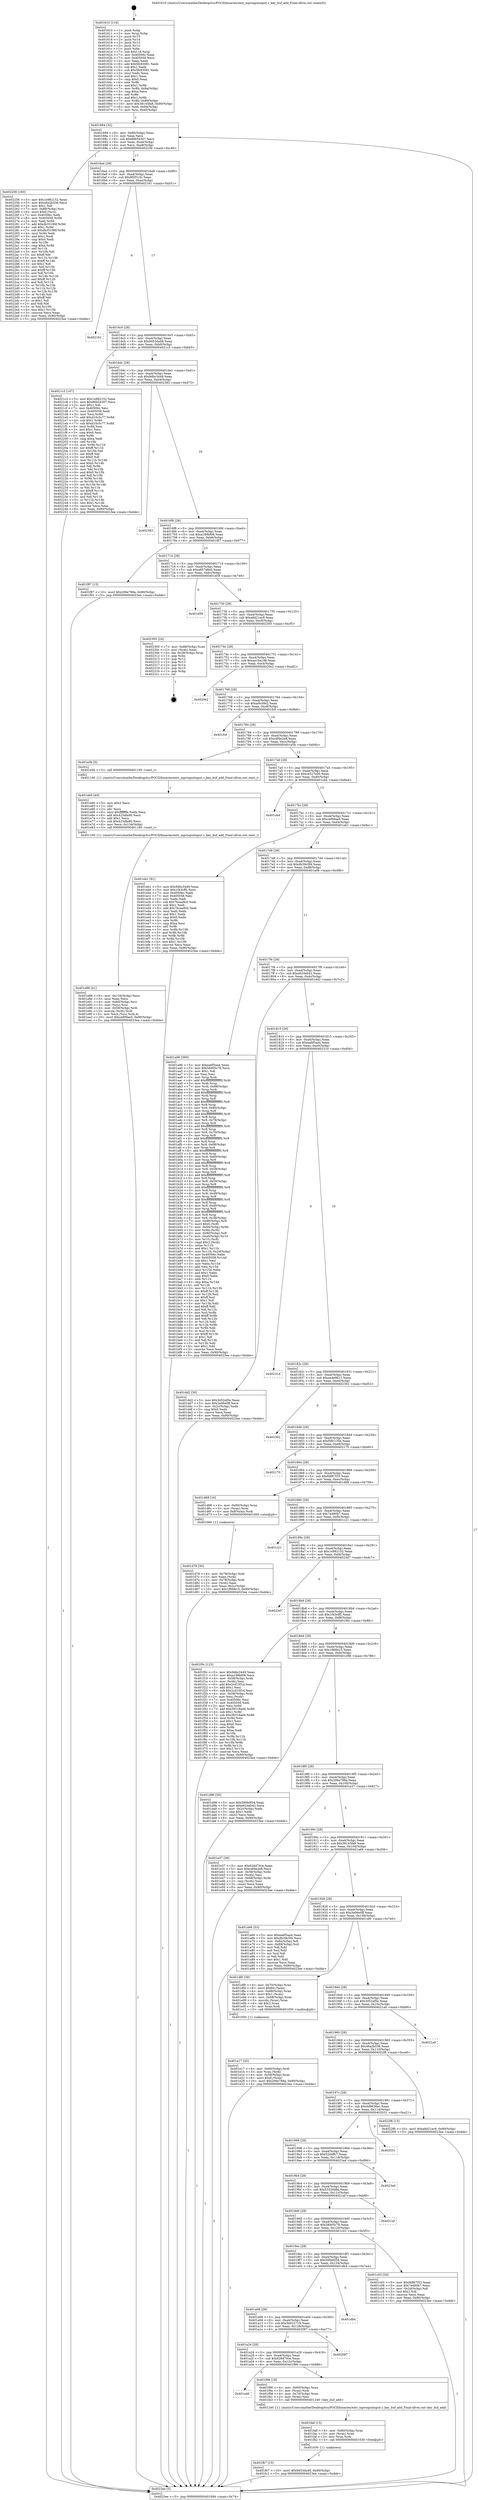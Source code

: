 digraph "0x401610" {
  label = "0x401610 (/mnt/c/Users/mathe/Desktop/tcc/POCII/binaries/extr_mpvinputinput.c_key_buf_add_Final-ollvm.out::main(0))"
  labelloc = "t"
  node[shape=record]

  Entry [label="",width=0.3,height=0.3,shape=circle,fillcolor=black,style=filled]
  "0x401684" [label="{
     0x401684 [32]\l
     | [instrs]\l
     &nbsp;&nbsp;0x401684 \<+6\>: mov -0x90(%rbp),%eax\l
     &nbsp;&nbsp;0x40168a \<+2\>: mov %eax,%ecx\l
     &nbsp;&nbsp;0x40168c \<+6\>: sub $0x86b54307,%ecx\l
     &nbsp;&nbsp;0x401692 \<+6\>: mov %eax,-0xa4(%rbp)\l
     &nbsp;&nbsp;0x401698 \<+6\>: mov %ecx,-0xa8(%rbp)\l
     &nbsp;&nbsp;0x40169e \<+6\>: je 0000000000402256 \<main+0xc46\>\l
  }"]
  "0x402256" [label="{
     0x402256 [160]\l
     | [instrs]\l
     &nbsp;&nbsp;0x402256 \<+5\>: mov $0x1e982152,%eax\l
     &nbsp;&nbsp;0x40225b \<+5\>: mov $0x46a2b536,%ecx\l
     &nbsp;&nbsp;0x402260 \<+2\>: mov $0x1,%dl\l
     &nbsp;&nbsp;0x402262 \<+7\>: mov -0x88(%rbp),%rsi\l
     &nbsp;&nbsp;0x402269 \<+6\>: movl $0x0,(%rsi)\l
     &nbsp;&nbsp;0x40226f \<+7\>: mov 0x40506c,%edi\l
     &nbsp;&nbsp;0x402276 \<+8\>: mov 0x405058,%r8d\l
     &nbsp;&nbsp;0x40227e \<+3\>: mov %edi,%r9d\l
     &nbsp;&nbsp;0x402281 \<+7\>: add $0xdb35186f,%r9d\l
     &nbsp;&nbsp;0x402288 \<+4\>: sub $0x1,%r9d\l
     &nbsp;&nbsp;0x40228c \<+7\>: sub $0xdb35186f,%r9d\l
     &nbsp;&nbsp;0x402293 \<+4\>: imul %r9d,%edi\l
     &nbsp;&nbsp;0x402297 \<+3\>: and $0x1,%edi\l
     &nbsp;&nbsp;0x40229a \<+3\>: cmp $0x0,%edi\l
     &nbsp;&nbsp;0x40229d \<+4\>: sete %r10b\l
     &nbsp;&nbsp;0x4022a1 \<+4\>: cmp $0xa,%r8d\l
     &nbsp;&nbsp;0x4022a5 \<+4\>: setl %r11b\l
     &nbsp;&nbsp;0x4022a9 \<+3\>: mov %r10b,%bl\l
     &nbsp;&nbsp;0x4022ac \<+3\>: xor $0xff,%bl\l
     &nbsp;&nbsp;0x4022af \<+3\>: mov %r11b,%r14b\l
     &nbsp;&nbsp;0x4022b2 \<+4\>: xor $0xff,%r14b\l
     &nbsp;&nbsp;0x4022b6 \<+3\>: xor $0x1,%dl\l
     &nbsp;&nbsp;0x4022b9 \<+3\>: mov %bl,%r15b\l
     &nbsp;&nbsp;0x4022bc \<+4\>: and $0xff,%r15b\l
     &nbsp;&nbsp;0x4022c0 \<+3\>: and %dl,%r10b\l
     &nbsp;&nbsp;0x4022c3 \<+3\>: mov %r14b,%r12b\l
     &nbsp;&nbsp;0x4022c6 \<+4\>: and $0xff,%r12b\l
     &nbsp;&nbsp;0x4022ca \<+3\>: and %dl,%r11b\l
     &nbsp;&nbsp;0x4022cd \<+3\>: or %r10b,%r15b\l
     &nbsp;&nbsp;0x4022d0 \<+3\>: or %r11b,%r12b\l
     &nbsp;&nbsp;0x4022d3 \<+3\>: xor %r12b,%r15b\l
     &nbsp;&nbsp;0x4022d6 \<+3\>: or %r14b,%bl\l
     &nbsp;&nbsp;0x4022d9 \<+3\>: xor $0xff,%bl\l
     &nbsp;&nbsp;0x4022dc \<+3\>: or $0x1,%dl\l
     &nbsp;&nbsp;0x4022df \<+2\>: and %dl,%bl\l
     &nbsp;&nbsp;0x4022e1 \<+3\>: or %bl,%r15b\l
     &nbsp;&nbsp;0x4022e4 \<+4\>: test $0x1,%r15b\l
     &nbsp;&nbsp;0x4022e8 \<+3\>: cmovne %ecx,%eax\l
     &nbsp;&nbsp;0x4022eb \<+6\>: mov %eax,-0x90(%rbp)\l
     &nbsp;&nbsp;0x4022f1 \<+5\>: jmp 00000000004023ee \<main+0xdde\>\l
  }"]
  "0x4016a4" [label="{
     0x4016a4 [28]\l
     | [instrs]\l
     &nbsp;&nbsp;0x4016a4 \<+5\>: jmp 00000000004016a9 \<main+0x99\>\l
     &nbsp;&nbsp;0x4016a9 \<+6\>: mov -0xa4(%rbp),%eax\l
     &nbsp;&nbsp;0x4016af \<+5\>: sub $0x8f2f7c3c,%eax\l
     &nbsp;&nbsp;0x4016b4 \<+6\>: mov %eax,-0xac(%rbp)\l
     &nbsp;&nbsp;0x4016ba \<+6\>: je 0000000000402161 \<main+0xb51\>\l
  }"]
  Exit [label="",width=0.3,height=0.3,shape=circle,fillcolor=black,style=filled,peripheries=2]
  "0x402161" [label="{
     0x402161\l
  }", style=dashed]
  "0x4016c0" [label="{
     0x4016c0 [28]\l
     | [instrs]\l
     &nbsp;&nbsp;0x4016c0 \<+5\>: jmp 00000000004016c5 \<main+0xb5\>\l
     &nbsp;&nbsp;0x4016c5 \<+6\>: mov -0xa4(%rbp),%eax\l
     &nbsp;&nbsp;0x4016cb \<+5\>: sub $0x9453da48,%eax\l
     &nbsp;&nbsp;0x4016d0 \<+6\>: mov %eax,-0xb0(%rbp)\l
     &nbsp;&nbsp;0x4016d6 \<+6\>: je 00000000004021c3 \<main+0xbb3\>\l
  }"]
  "0x401fb7" [label="{
     0x401fb7 [15]\l
     | [instrs]\l
     &nbsp;&nbsp;0x401fb7 \<+10\>: movl $0x9453da48,-0x90(%rbp)\l
     &nbsp;&nbsp;0x401fc1 \<+5\>: jmp 00000000004023ee \<main+0xdde\>\l
  }"]
  "0x4021c3" [label="{
     0x4021c3 [147]\l
     | [instrs]\l
     &nbsp;&nbsp;0x4021c3 \<+5\>: mov $0x1e982152,%eax\l
     &nbsp;&nbsp;0x4021c8 \<+5\>: mov $0x86b54307,%ecx\l
     &nbsp;&nbsp;0x4021cd \<+2\>: mov $0x1,%dl\l
     &nbsp;&nbsp;0x4021cf \<+7\>: mov 0x40506c,%esi\l
     &nbsp;&nbsp;0x4021d6 \<+7\>: mov 0x405058,%edi\l
     &nbsp;&nbsp;0x4021dd \<+3\>: mov %esi,%r8d\l
     &nbsp;&nbsp;0x4021e0 \<+7\>: add $0xd10c5c77,%r8d\l
     &nbsp;&nbsp;0x4021e7 \<+4\>: sub $0x1,%r8d\l
     &nbsp;&nbsp;0x4021eb \<+7\>: sub $0xd10c5c77,%r8d\l
     &nbsp;&nbsp;0x4021f2 \<+4\>: imul %r8d,%esi\l
     &nbsp;&nbsp;0x4021f6 \<+3\>: and $0x1,%esi\l
     &nbsp;&nbsp;0x4021f9 \<+3\>: cmp $0x0,%esi\l
     &nbsp;&nbsp;0x4021fc \<+4\>: sete %r9b\l
     &nbsp;&nbsp;0x402200 \<+3\>: cmp $0xa,%edi\l
     &nbsp;&nbsp;0x402203 \<+4\>: setl %r10b\l
     &nbsp;&nbsp;0x402207 \<+3\>: mov %r9b,%r11b\l
     &nbsp;&nbsp;0x40220a \<+4\>: xor $0xff,%r11b\l
     &nbsp;&nbsp;0x40220e \<+3\>: mov %r10b,%bl\l
     &nbsp;&nbsp;0x402211 \<+3\>: xor $0xff,%bl\l
     &nbsp;&nbsp;0x402214 \<+3\>: xor $0x0,%dl\l
     &nbsp;&nbsp;0x402217 \<+3\>: mov %r11b,%r14b\l
     &nbsp;&nbsp;0x40221a \<+4\>: and $0x0,%r14b\l
     &nbsp;&nbsp;0x40221e \<+3\>: and %dl,%r9b\l
     &nbsp;&nbsp;0x402221 \<+3\>: mov %bl,%r15b\l
     &nbsp;&nbsp;0x402224 \<+4\>: and $0x0,%r15b\l
     &nbsp;&nbsp;0x402228 \<+3\>: and %dl,%r10b\l
     &nbsp;&nbsp;0x40222b \<+3\>: or %r9b,%r14b\l
     &nbsp;&nbsp;0x40222e \<+3\>: or %r10b,%r15b\l
     &nbsp;&nbsp;0x402231 \<+3\>: xor %r15b,%r14b\l
     &nbsp;&nbsp;0x402234 \<+3\>: or %bl,%r11b\l
     &nbsp;&nbsp;0x402237 \<+4\>: xor $0xff,%r11b\l
     &nbsp;&nbsp;0x40223b \<+3\>: or $0x0,%dl\l
     &nbsp;&nbsp;0x40223e \<+3\>: and %dl,%r11b\l
     &nbsp;&nbsp;0x402241 \<+3\>: or %r11b,%r14b\l
     &nbsp;&nbsp;0x402244 \<+4\>: test $0x1,%r14b\l
     &nbsp;&nbsp;0x402248 \<+3\>: cmovne %ecx,%eax\l
     &nbsp;&nbsp;0x40224b \<+6\>: mov %eax,-0x90(%rbp)\l
     &nbsp;&nbsp;0x402251 \<+5\>: jmp 00000000004023ee \<main+0xdde\>\l
  }"]
  "0x4016dc" [label="{
     0x4016dc [28]\l
     | [instrs]\l
     &nbsp;&nbsp;0x4016dc \<+5\>: jmp 00000000004016e1 \<main+0xd1\>\l
     &nbsp;&nbsp;0x4016e1 \<+6\>: mov -0xa4(%rbp),%eax\l
     &nbsp;&nbsp;0x4016e7 \<+5\>: sub $0x9dbc3449,%eax\l
     &nbsp;&nbsp;0x4016ec \<+6\>: mov %eax,-0xb4(%rbp)\l
     &nbsp;&nbsp;0x4016f2 \<+6\>: je 0000000000402383 \<main+0xd73\>\l
  }"]
  "0x401fa8" [label="{
     0x401fa8 [15]\l
     | [instrs]\l
     &nbsp;&nbsp;0x401fa8 \<+4\>: mov -0x60(%rbp),%rax\l
     &nbsp;&nbsp;0x401fac \<+3\>: mov (%rax),%rax\l
     &nbsp;&nbsp;0x401faf \<+3\>: mov %rax,%rdi\l
     &nbsp;&nbsp;0x401fb2 \<+5\>: call 0000000000401030 \<free@plt\>\l
     | [calls]\l
     &nbsp;&nbsp;0x401030 \{1\} (unknown)\l
  }"]
  "0x402383" [label="{
     0x402383\l
  }", style=dashed]
  "0x4016f8" [label="{
     0x4016f8 [28]\l
     | [instrs]\l
     &nbsp;&nbsp;0x4016f8 \<+5\>: jmp 00000000004016fd \<main+0xed\>\l
     &nbsp;&nbsp;0x4016fd \<+6\>: mov -0xa4(%rbp),%eax\l
     &nbsp;&nbsp;0x401703 \<+5\>: sub $0xa189bf08,%eax\l
     &nbsp;&nbsp;0x401708 \<+6\>: mov %eax,-0xb8(%rbp)\l
     &nbsp;&nbsp;0x40170e \<+6\>: je 0000000000401f87 \<main+0x977\>\l
  }"]
  "0x401a40" [label="{
     0x401a40\l
  }", style=dashed]
  "0x401f87" [label="{
     0x401f87 [15]\l
     | [instrs]\l
     &nbsp;&nbsp;0x401f87 \<+10\>: movl $0x206e788a,-0x90(%rbp)\l
     &nbsp;&nbsp;0x401f91 \<+5\>: jmp 00000000004023ee \<main+0xdde\>\l
  }"]
  "0x401714" [label="{
     0x401714 [28]\l
     | [instrs]\l
     &nbsp;&nbsp;0x401714 \<+5\>: jmp 0000000000401719 \<main+0x109\>\l
     &nbsp;&nbsp;0x401719 \<+6\>: mov -0xa4(%rbp),%eax\l
     &nbsp;&nbsp;0x40171f \<+5\>: sub $0xa857e8e5,%eax\l
     &nbsp;&nbsp;0x401724 \<+6\>: mov %eax,-0xbc(%rbp)\l
     &nbsp;&nbsp;0x40172a \<+6\>: je 0000000000401d59 \<main+0x749\>\l
  }"]
  "0x401f96" [label="{
     0x401f96 [18]\l
     | [instrs]\l
     &nbsp;&nbsp;0x401f96 \<+4\>: mov -0x60(%rbp),%rax\l
     &nbsp;&nbsp;0x401f9a \<+3\>: mov (%rax),%rdi\l
     &nbsp;&nbsp;0x401f9d \<+4\>: mov -0x70(%rbp),%rax\l
     &nbsp;&nbsp;0x401fa1 \<+2\>: mov (%rax),%esi\l
     &nbsp;&nbsp;0x401fa3 \<+5\>: call 0000000000401240 \<key_buf_add\>\l
     | [calls]\l
     &nbsp;&nbsp;0x401240 \{1\} (/mnt/c/Users/mathe/Desktop/tcc/POCII/binaries/extr_mpvinputinput.c_key_buf_add_Final-ollvm.out::key_buf_add)\l
  }"]
  "0x401d59" [label="{
     0x401d59\l
  }", style=dashed]
  "0x401730" [label="{
     0x401730 [28]\l
     | [instrs]\l
     &nbsp;&nbsp;0x401730 \<+5\>: jmp 0000000000401735 \<main+0x125\>\l
     &nbsp;&nbsp;0x401735 \<+6\>: mov -0xa4(%rbp),%eax\l
     &nbsp;&nbsp;0x40173b \<+5\>: sub $0xa8d21ec9,%eax\l
     &nbsp;&nbsp;0x401740 \<+6\>: mov %eax,-0xc0(%rbp)\l
     &nbsp;&nbsp;0x401746 \<+6\>: je 0000000000402305 \<main+0xcf5\>\l
  }"]
  "0x401a24" [label="{
     0x401a24 [28]\l
     | [instrs]\l
     &nbsp;&nbsp;0x401a24 \<+5\>: jmp 0000000000401a29 \<main+0x419\>\l
     &nbsp;&nbsp;0x401a29 \<+6\>: mov -0xa4(%rbp),%eax\l
     &nbsp;&nbsp;0x401a2f \<+5\>: sub $0x626d70ce,%eax\l
     &nbsp;&nbsp;0x401a34 \<+6\>: mov %eax,-0x12c(%rbp)\l
     &nbsp;&nbsp;0x401a3a \<+6\>: je 0000000000401f96 \<main+0x986\>\l
  }"]
  "0x402305" [label="{
     0x402305 [24]\l
     | [instrs]\l
     &nbsp;&nbsp;0x402305 \<+7\>: mov -0x88(%rbp),%rax\l
     &nbsp;&nbsp;0x40230c \<+2\>: mov (%rax),%eax\l
     &nbsp;&nbsp;0x40230e \<+4\>: lea -0x28(%rbp),%rsp\l
     &nbsp;&nbsp;0x402312 \<+1\>: pop %rbx\l
     &nbsp;&nbsp;0x402313 \<+2\>: pop %r12\l
     &nbsp;&nbsp;0x402315 \<+2\>: pop %r13\l
     &nbsp;&nbsp;0x402317 \<+2\>: pop %r14\l
     &nbsp;&nbsp;0x402319 \<+2\>: pop %r15\l
     &nbsp;&nbsp;0x40231b \<+1\>: pop %rbp\l
     &nbsp;&nbsp;0x40231c \<+1\>: ret\l
  }"]
  "0x40174c" [label="{
     0x40174c [28]\l
     | [instrs]\l
     &nbsp;&nbsp;0x40174c \<+5\>: jmp 0000000000401751 \<main+0x141\>\l
     &nbsp;&nbsp;0x401751 \<+6\>: mov -0xa4(%rbp),%eax\l
     &nbsp;&nbsp;0x401757 \<+5\>: sub $0xae1ba1d8,%eax\l
     &nbsp;&nbsp;0x40175c \<+6\>: mov %eax,-0xc4(%rbp)\l
     &nbsp;&nbsp;0x401762 \<+6\>: je 00000000004020e2 \<main+0xad2\>\l
  }"]
  "0x402087" [label="{
     0x402087\l
  }", style=dashed]
  "0x4020e2" [label="{
     0x4020e2\l
  }", style=dashed]
  "0x401768" [label="{
     0x401768 [28]\l
     | [instrs]\l
     &nbsp;&nbsp;0x401768 \<+5\>: jmp 000000000040176d \<main+0x15d\>\l
     &nbsp;&nbsp;0x40176d \<+6\>: mov -0xa4(%rbp),%eax\l
     &nbsp;&nbsp;0x401773 \<+5\>: sub $0xaf4c0fe2,%eax\l
     &nbsp;&nbsp;0x401778 \<+6\>: mov %eax,-0xc8(%rbp)\l
     &nbsp;&nbsp;0x40177e \<+6\>: je 0000000000401fc6 \<main+0x9b6\>\l
  }"]
  "0x401a08" [label="{
     0x401a08 [28]\l
     | [instrs]\l
     &nbsp;&nbsp;0x401a08 \<+5\>: jmp 0000000000401a0d \<main+0x3fd\>\l
     &nbsp;&nbsp;0x401a0d \<+6\>: mov -0xa4(%rbp),%eax\l
     &nbsp;&nbsp;0x401a13 \<+5\>: sub $0x5b022718,%eax\l
     &nbsp;&nbsp;0x401a18 \<+6\>: mov %eax,-0x128(%rbp)\l
     &nbsp;&nbsp;0x401a1e \<+6\>: je 0000000000402087 \<main+0xa77\>\l
  }"]
  "0x401fc6" [label="{
     0x401fc6\l
  }", style=dashed]
  "0x401784" [label="{
     0x401784 [28]\l
     | [instrs]\l
     &nbsp;&nbsp;0x401784 \<+5\>: jmp 0000000000401789 \<main+0x179\>\l
     &nbsp;&nbsp;0x401789 \<+6\>: mov -0xa4(%rbp),%eax\l
     &nbsp;&nbsp;0x40178f \<+5\>: sub $0xcdf4e2e8,%eax\l
     &nbsp;&nbsp;0x401794 \<+6\>: mov %eax,-0xcc(%rbp)\l
     &nbsp;&nbsp;0x40179a \<+6\>: je 0000000000401e5b \<main+0x84b\>\l
  }"]
  "0x401db4" [label="{
     0x401db4\l
  }", style=dashed]
  "0x401e5b" [label="{
     0x401e5b [5]\l
     | [instrs]\l
     &nbsp;&nbsp;0x401e5b \<+5\>: call 0000000000401160 \<next_i\>\l
     | [calls]\l
     &nbsp;&nbsp;0x401160 \{1\} (/mnt/c/Users/mathe/Desktop/tcc/POCII/binaries/extr_mpvinputinput.c_key_buf_add_Final-ollvm.out::next_i)\l
  }"]
  "0x4017a0" [label="{
     0x4017a0 [28]\l
     | [instrs]\l
     &nbsp;&nbsp;0x4017a0 \<+5\>: jmp 00000000004017a5 \<main+0x195\>\l
     &nbsp;&nbsp;0x4017a5 \<+6\>: mov -0xa4(%rbp),%eax\l
     &nbsp;&nbsp;0x4017ab \<+5\>: sub $0xce527e00,%eax\l
     &nbsp;&nbsp;0x4017b0 \<+6\>: mov %eax,-0xd0(%rbp)\l
     &nbsp;&nbsp;0x4017b6 \<+6\>: je 0000000000401cb4 \<main+0x6a4\>\l
  }"]
  "0x401e88" [label="{
     0x401e88 [41]\l
     | [instrs]\l
     &nbsp;&nbsp;0x401e88 \<+6\>: mov -0x134(%rbp),%ecx\l
     &nbsp;&nbsp;0x401e8e \<+3\>: imul %eax,%ecx\l
     &nbsp;&nbsp;0x401e91 \<+4\>: mov -0x60(%rbp),%rsi\l
     &nbsp;&nbsp;0x401e95 \<+3\>: mov (%rsi),%rsi\l
     &nbsp;&nbsp;0x401e98 \<+4\>: mov -0x58(%rbp),%rdi\l
     &nbsp;&nbsp;0x401e9c \<+3\>: movslq (%rdi),%rdi\l
     &nbsp;&nbsp;0x401e9f \<+3\>: mov %ecx,(%rsi,%rdi,4)\l
     &nbsp;&nbsp;0x401ea2 \<+10\>: movl $0xcef09ae5,-0x90(%rbp)\l
     &nbsp;&nbsp;0x401eac \<+5\>: jmp 00000000004023ee \<main+0xdde\>\l
  }"]
  "0x401cb4" [label="{
     0x401cb4\l
  }", style=dashed]
  "0x4017bc" [label="{
     0x4017bc [28]\l
     | [instrs]\l
     &nbsp;&nbsp;0x4017bc \<+5\>: jmp 00000000004017c1 \<main+0x1b1\>\l
     &nbsp;&nbsp;0x4017c1 \<+6\>: mov -0xa4(%rbp),%eax\l
     &nbsp;&nbsp;0x4017c7 \<+5\>: sub $0xcef09ae5,%eax\l
     &nbsp;&nbsp;0x4017cc \<+6\>: mov %eax,-0xd4(%rbp)\l
     &nbsp;&nbsp;0x4017d2 \<+6\>: je 0000000000401eb1 \<main+0x8a1\>\l
  }"]
  "0x401e60" [label="{
     0x401e60 [40]\l
     | [instrs]\l
     &nbsp;&nbsp;0x401e60 \<+5\>: mov $0x2,%ecx\l
     &nbsp;&nbsp;0x401e65 \<+1\>: cltd\l
     &nbsp;&nbsp;0x401e66 \<+2\>: idiv %ecx\l
     &nbsp;&nbsp;0x401e68 \<+6\>: imul $0xfffffffe,%edx,%ecx\l
     &nbsp;&nbsp;0x401e6e \<+6\>: add $0x423dfa90,%ecx\l
     &nbsp;&nbsp;0x401e74 \<+3\>: add $0x1,%ecx\l
     &nbsp;&nbsp;0x401e77 \<+6\>: sub $0x423dfa90,%ecx\l
     &nbsp;&nbsp;0x401e7d \<+6\>: mov %ecx,-0x134(%rbp)\l
     &nbsp;&nbsp;0x401e83 \<+5\>: call 0000000000401160 \<next_i\>\l
     | [calls]\l
     &nbsp;&nbsp;0x401160 \{1\} (/mnt/c/Users/mathe/Desktop/tcc/POCII/binaries/extr_mpvinputinput.c_key_buf_add_Final-ollvm.out::next_i)\l
  }"]
  "0x401eb1" [label="{
     0x401eb1 [91]\l
     | [instrs]\l
     &nbsp;&nbsp;0x401eb1 \<+5\>: mov $0x9dbc3449,%eax\l
     &nbsp;&nbsp;0x401eb6 \<+5\>: mov $0x1f43cff2,%ecx\l
     &nbsp;&nbsp;0x401ebb \<+7\>: mov 0x40506c,%edx\l
     &nbsp;&nbsp;0x401ec2 \<+7\>: mov 0x405058,%esi\l
     &nbsp;&nbsp;0x401ec9 \<+2\>: mov %edx,%edi\l
     &nbsp;&nbsp;0x401ecb \<+6\>: sub $0x7bcea9c0,%edi\l
     &nbsp;&nbsp;0x401ed1 \<+3\>: sub $0x1,%edi\l
     &nbsp;&nbsp;0x401ed4 \<+6\>: add $0x7bcea9c0,%edi\l
     &nbsp;&nbsp;0x401eda \<+3\>: imul %edi,%edx\l
     &nbsp;&nbsp;0x401edd \<+3\>: and $0x1,%edx\l
     &nbsp;&nbsp;0x401ee0 \<+3\>: cmp $0x0,%edx\l
     &nbsp;&nbsp;0x401ee3 \<+4\>: sete %r8b\l
     &nbsp;&nbsp;0x401ee7 \<+3\>: cmp $0xa,%esi\l
     &nbsp;&nbsp;0x401eea \<+4\>: setl %r9b\l
     &nbsp;&nbsp;0x401eee \<+3\>: mov %r8b,%r10b\l
     &nbsp;&nbsp;0x401ef1 \<+3\>: and %r9b,%r10b\l
     &nbsp;&nbsp;0x401ef4 \<+3\>: xor %r9b,%r8b\l
     &nbsp;&nbsp;0x401ef7 \<+3\>: or %r8b,%r10b\l
     &nbsp;&nbsp;0x401efa \<+4\>: test $0x1,%r10b\l
     &nbsp;&nbsp;0x401efe \<+3\>: cmovne %ecx,%eax\l
     &nbsp;&nbsp;0x401f01 \<+6\>: mov %eax,-0x90(%rbp)\l
     &nbsp;&nbsp;0x401f07 \<+5\>: jmp 00000000004023ee \<main+0xdde\>\l
  }"]
  "0x4017d8" [label="{
     0x4017d8 [28]\l
     | [instrs]\l
     &nbsp;&nbsp;0x4017d8 \<+5\>: jmp 00000000004017dd \<main+0x1cd\>\l
     &nbsp;&nbsp;0x4017dd \<+6\>: mov -0xa4(%rbp),%eax\l
     &nbsp;&nbsp;0x4017e3 \<+5\>: sub $0xdb39c5f4,%eax\l
     &nbsp;&nbsp;0x4017e8 \<+6\>: mov %eax,-0xd8(%rbp)\l
     &nbsp;&nbsp;0x4017ee \<+6\>: je 0000000000401a9b \<main+0x48b\>\l
  }"]
  "0x401e17" [label="{
     0x401e17 [32]\l
     | [instrs]\l
     &nbsp;&nbsp;0x401e17 \<+4\>: mov -0x60(%rbp),%rdi\l
     &nbsp;&nbsp;0x401e1b \<+3\>: mov %rax,(%rdi)\l
     &nbsp;&nbsp;0x401e1e \<+4\>: mov -0x58(%rbp),%rax\l
     &nbsp;&nbsp;0x401e22 \<+6\>: movl $0x0,(%rax)\l
     &nbsp;&nbsp;0x401e28 \<+10\>: movl $0x206e788a,-0x90(%rbp)\l
     &nbsp;&nbsp;0x401e32 \<+5\>: jmp 00000000004023ee \<main+0xdde\>\l
  }"]
  "0x401a9b" [label="{
     0x401a9b [360]\l
     | [instrs]\l
     &nbsp;&nbsp;0x401a9b \<+5\>: mov $0xea6f5aa4,%eax\l
     &nbsp;&nbsp;0x401aa0 \<+5\>: mov $0x58d05c78,%ecx\l
     &nbsp;&nbsp;0x401aa5 \<+2\>: mov $0x1,%dl\l
     &nbsp;&nbsp;0x401aa7 \<+2\>: xor %esi,%esi\l
     &nbsp;&nbsp;0x401aa9 \<+3\>: mov %rsp,%rdi\l
     &nbsp;&nbsp;0x401aac \<+4\>: add $0xfffffffffffffff0,%rdi\l
     &nbsp;&nbsp;0x401ab0 \<+3\>: mov %rdi,%rsp\l
     &nbsp;&nbsp;0x401ab3 \<+7\>: mov %rdi,-0x88(%rbp)\l
     &nbsp;&nbsp;0x401aba \<+3\>: mov %rsp,%rdi\l
     &nbsp;&nbsp;0x401abd \<+4\>: add $0xfffffffffffffff0,%rdi\l
     &nbsp;&nbsp;0x401ac1 \<+3\>: mov %rdi,%rsp\l
     &nbsp;&nbsp;0x401ac4 \<+3\>: mov %rsp,%r8\l
     &nbsp;&nbsp;0x401ac7 \<+4\>: add $0xfffffffffffffff0,%r8\l
     &nbsp;&nbsp;0x401acb \<+3\>: mov %r8,%rsp\l
     &nbsp;&nbsp;0x401ace \<+4\>: mov %r8,-0x80(%rbp)\l
     &nbsp;&nbsp;0x401ad2 \<+3\>: mov %rsp,%r8\l
     &nbsp;&nbsp;0x401ad5 \<+4\>: add $0xfffffffffffffff0,%r8\l
     &nbsp;&nbsp;0x401ad9 \<+3\>: mov %r8,%rsp\l
     &nbsp;&nbsp;0x401adc \<+4\>: mov %r8,-0x78(%rbp)\l
     &nbsp;&nbsp;0x401ae0 \<+3\>: mov %rsp,%r8\l
     &nbsp;&nbsp;0x401ae3 \<+4\>: add $0xfffffffffffffff0,%r8\l
     &nbsp;&nbsp;0x401ae7 \<+3\>: mov %r8,%rsp\l
     &nbsp;&nbsp;0x401aea \<+4\>: mov %r8,-0x70(%rbp)\l
     &nbsp;&nbsp;0x401aee \<+3\>: mov %rsp,%r8\l
     &nbsp;&nbsp;0x401af1 \<+4\>: add $0xfffffffffffffff0,%r8\l
     &nbsp;&nbsp;0x401af5 \<+3\>: mov %r8,%rsp\l
     &nbsp;&nbsp;0x401af8 \<+4\>: mov %r8,-0x68(%rbp)\l
     &nbsp;&nbsp;0x401afc \<+3\>: mov %rsp,%r8\l
     &nbsp;&nbsp;0x401aff \<+4\>: add $0xfffffffffffffff0,%r8\l
     &nbsp;&nbsp;0x401b03 \<+3\>: mov %r8,%rsp\l
     &nbsp;&nbsp;0x401b06 \<+4\>: mov %r8,-0x60(%rbp)\l
     &nbsp;&nbsp;0x401b0a \<+3\>: mov %rsp,%r8\l
     &nbsp;&nbsp;0x401b0d \<+4\>: add $0xfffffffffffffff0,%r8\l
     &nbsp;&nbsp;0x401b11 \<+3\>: mov %r8,%rsp\l
     &nbsp;&nbsp;0x401b14 \<+4\>: mov %r8,-0x58(%rbp)\l
     &nbsp;&nbsp;0x401b18 \<+3\>: mov %rsp,%r8\l
     &nbsp;&nbsp;0x401b1b \<+4\>: add $0xfffffffffffffff0,%r8\l
     &nbsp;&nbsp;0x401b1f \<+3\>: mov %r8,%rsp\l
     &nbsp;&nbsp;0x401b22 \<+4\>: mov %r8,-0x50(%rbp)\l
     &nbsp;&nbsp;0x401b26 \<+3\>: mov %rsp,%r8\l
     &nbsp;&nbsp;0x401b29 \<+4\>: add $0xfffffffffffffff0,%r8\l
     &nbsp;&nbsp;0x401b2d \<+3\>: mov %r8,%rsp\l
     &nbsp;&nbsp;0x401b30 \<+4\>: mov %r8,-0x48(%rbp)\l
     &nbsp;&nbsp;0x401b34 \<+3\>: mov %rsp,%r8\l
     &nbsp;&nbsp;0x401b37 \<+4\>: add $0xfffffffffffffff0,%r8\l
     &nbsp;&nbsp;0x401b3b \<+3\>: mov %r8,%rsp\l
     &nbsp;&nbsp;0x401b3e \<+4\>: mov %r8,-0x40(%rbp)\l
     &nbsp;&nbsp;0x401b42 \<+3\>: mov %rsp,%r8\l
     &nbsp;&nbsp;0x401b45 \<+4\>: add $0xfffffffffffffff0,%r8\l
     &nbsp;&nbsp;0x401b49 \<+3\>: mov %r8,%rsp\l
     &nbsp;&nbsp;0x401b4c \<+4\>: mov %r8,-0x38(%rbp)\l
     &nbsp;&nbsp;0x401b50 \<+7\>: mov -0x88(%rbp),%r8\l
     &nbsp;&nbsp;0x401b57 \<+7\>: movl $0x0,(%r8)\l
     &nbsp;&nbsp;0x401b5e \<+7\>: mov -0x94(%rbp),%r9d\l
     &nbsp;&nbsp;0x401b65 \<+3\>: mov %r9d,(%rdi)\l
     &nbsp;&nbsp;0x401b68 \<+4\>: mov -0x80(%rbp),%r8\l
     &nbsp;&nbsp;0x401b6c \<+7\>: mov -0xa0(%rbp),%r10\l
     &nbsp;&nbsp;0x401b73 \<+3\>: mov %r10,(%r8)\l
     &nbsp;&nbsp;0x401b76 \<+3\>: cmpl $0x2,(%rdi)\l
     &nbsp;&nbsp;0x401b79 \<+4\>: setne %r11b\l
     &nbsp;&nbsp;0x401b7d \<+4\>: and $0x1,%r11b\l
     &nbsp;&nbsp;0x401b81 \<+4\>: mov %r11b,-0x2d(%rbp)\l
     &nbsp;&nbsp;0x401b85 \<+7\>: mov 0x40506c,%ebx\l
     &nbsp;&nbsp;0x401b8c \<+8\>: mov 0x405058,%r14d\l
     &nbsp;&nbsp;0x401b94 \<+3\>: sub $0x1,%esi\l
     &nbsp;&nbsp;0x401b97 \<+3\>: mov %ebx,%r15d\l
     &nbsp;&nbsp;0x401b9a \<+3\>: add %esi,%r15d\l
     &nbsp;&nbsp;0x401b9d \<+4\>: imul %r15d,%ebx\l
     &nbsp;&nbsp;0x401ba1 \<+3\>: and $0x1,%ebx\l
     &nbsp;&nbsp;0x401ba4 \<+3\>: cmp $0x0,%ebx\l
     &nbsp;&nbsp;0x401ba7 \<+4\>: sete %r11b\l
     &nbsp;&nbsp;0x401bab \<+4\>: cmp $0xa,%r14d\l
     &nbsp;&nbsp;0x401baf \<+4\>: setl %r12b\l
     &nbsp;&nbsp;0x401bb3 \<+3\>: mov %r11b,%r13b\l
     &nbsp;&nbsp;0x401bb6 \<+4\>: xor $0xff,%r13b\l
     &nbsp;&nbsp;0x401bba \<+3\>: mov %r12b,%sil\l
     &nbsp;&nbsp;0x401bbd \<+4\>: xor $0xff,%sil\l
     &nbsp;&nbsp;0x401bc1 \<+3\>: xor $0x1,%dl\l
     &nbsp;&nbsp;0x401bc4 \<+3\>: mov %r13b,%dil\l
     &nbsp;&nbsp;0x401bc7 \<+4\>: and $0xff,%dil\l
     &nbsp;&nbsp;0x401bcb \<+3\>: and %dl,%r11b\l
     &nbsp;&nbsp;0x401bce \<+3\>: mov %sil,%r8b\l
     &nbsp;&nbsp;0x401bd1 \<+4\>: and $0xff,%r8b\l
     &nbsp;&nbsp;0x401bd5 \<+3\>: and %dl,%r12b\l
     &nbsp;&nbsp;0x401bd8 \<+3\>: or %r11b,%dil\l
     &nbsp;&nbsp;0x401bdb \<+3\>: or %r12b,%r8b\l
     &nbsp;&nbsp;0x401bde \<+3\>: xor %r8b,%dil\l
     &nbsp;&nbsp;0x401be1 \<+3\>: or %sil,%r13b\l
     &nbsp;&nbsp;0x401be4 \<+4\>: xor $0xff,%r13b\l
     &nbsp;&nbsp;0x401be8 \<+3\>: or $0x1,%dl\l
     &nbsp;&nbsp;0x401beb \<+3\>: and %dl,%r13b\l
     &nbsp;&nbsp;0x401bee \<+3\>: or %r13b,%dil\l
     &nbsp;&nbsp;0x401bf1 \<+4\>: test $0x1,%dil\l
     &nbsp;&nbsp;0x401bf5 \<+3\>: cmovne %ecx,%eax\l
     &nbsp;&nbsp;0x401bf8 \<+6\>: mov %eax,-0x90(%rbp)\l
     &nbsp;&nbsp;0x401bfe \<+5\>: jmp 00000000004023ee \<main+0xdde\>\l
  }"]
  "0x4017f4" [label="{
     0x4017f4 [28]\l
     | [instrs]\l
     &nbsp;&nbsp;0x4017f4 \<+5\>: jmp 00000000004017f9 \<main+0x1e9\>\l
     &nbsp;&nbsp;0x4017f9 \<+6\>: mov -0xa4(%rbp),%eax\l
     &nbsp;&nbsp;0x4017ff \<+5\>: sub $0xe624eb42,%eax\l
     &nbsp;&nbsp;0x401804 \<+6\>: mov %eax,-0xdc(%rbp)\l
     &nbsp;&nbsp;0x40180a \<+6\>: je 0000000000401dd2 \<main+0x7c2\>\l
  }"]
  "0x401d78" [label="{
     0x401d78 [30]\l
     | [instrs]\l
     &nbsp;&nbsp;0x401d78 \<+4\>: mov -0x78(%rbp),%rdi\l
     &nbsp;&nbsp;0x401d7c \<+2\>: mov %eax,(%rdi)\l
     &nbsp;&nbsp;0x401d7e \<+4\>: mov -0x78(%rbp),%rdi\l
     &nbsp;&nbsp;0x401d82 \<+2\>: mov (%rdi),%eax\l
     &nbsp;&nbsp;0x401d84 \<+3\>: mov %eax,-0x2c(%rbp)\l
     &nbsp;&nbsp;0x401d87 \<+10\>: movl $0x1f66fe15,-0x90(%rbp)\l
     &nbsp;&nbsp;0x401d91 \<+5\>: jmp 00000000004023ee \<main+0xdde\>\l
  }"]
  "0x401dd2" [label="{
     0x401dd2 [30]\l
     | [instrs]\l
     &nbsp;&nbsp;0x401dd2 \<+5\>: mov $0x3d52af5e,%eax\l
     &nbsp;&nbsp;0x401dd7 \<+5\>: mov $0x3a06e0ff,%ecx\l
     &nbsp;&nbsp;0x401ddc \<+3\>: mov -0x2c(%rbp),%edx\l
     &nbsp;&nbsp;0x401ddf \<+3\>: cmp $0x0,%edx\l
     &nbsp;&nbsp;0x401de2 \<+3\>: cmove %ecx,%eax\l
     &nbsp;&nbsp;0x401de5 \<+6\>: mov %eax,-0x90(%rbp)\l
     &nbsp;&nbsp;0x401deb \<+5\>: jmp 00000000004023ee \<main+0xdde\>\l
  }"]
  "0x401810" [label="{
     0x401810 [28]\l
     | [instrs]\l
     &nbsp;&nbsp;0x401810 \<+5\>: jmp 0000000000401815 \<main+0x205\>\l
     &nbsp;&nbsp;0x401815 \<+6\>: mov -0xa4(%rbp),%eax\l
     &nbsp;&nbsp;0x40181b \<+5\>: sub $0xea6f5aa4,%eax\l
     &nbsp;&nbsp;0x401820 \<+6\>: mov %eax,-0xe0(%rbp)\l
     &nbsp;&nbsp;0x401826 \<+6\>: je 000000000040231d \<main+0xd0d\>\l
  }"]
  "0x4019ec" [label="{
     0x4019ec [28]\l
     | [instrs]\l
     &nbsp;&nbsp;0x4019ec \<+5\>: jmp 00000000004019f1 \<main+0x3e1\>\l
     &nbsp;&nbsp;0x4019f1 \<+6\>: mov -0xa4(%rbp),%eax\l
     &nbsp;&nbsp;0x4019f7 \<+5\>: sub $0x590b0f34,%eax\l
     &nbsp;&nbsp;0x4019fc \<+6\>: mov %eax,-0x124(%rbp)\l
     &nbsp;&nbsp;0x401a02 \<+6\>: je 0000000000401db4 \<main+0x7a4\>\l
  }"]
  "0x40231d" [label="{
     0x40231d\l
  }", style=dashed]
  "0x40182c" [label="{
     0x40182c [28]\l
     | [instrs]\l
     &nbsp;&nbsp;0x40182c \<+5\>: jmp 0000000000401831 \<main+0x221\>\l
     &nbsp;&nbsp;0x401831 \<+6\>: mov -0xa4(%rbp),%eax\l
     &nbsp;&nbsp;0x401837 \<+5\>: sub $0xee4e9611,%eax\l
     &nbsp;&nbsp;0x40183c \<+6\>: mov %eax,-0xe4(%rbp)\l
     &nbsp;&nbsp;0x401842 \<+6\>: je 0000000000402362 \<main+0xd52\>\l
  }"]
  "0x401c03" [label="{
     0x401c03 [30]\l
     | [instrs]\l
     &nbsp;&nbsp;0x401c03 \<+5\>: mov $0xfd867f33,%eax\l
     &nbsp;&nbsp;0x401c08 \<+5\>: mov $0x7e480b7,%ecx\l
     &nbsp;&nbsp;0x401c0d \<+3\>: mov -0x2d(%rbp),%dl\l
     &nbsp;&nbsp;0x401c10 \<+3\>: test $0x1,%dl\l
     &nbsp;&nbsp;0x401c13 \<+3\>: cmovne %ecx,%eax\l
     &nbsp;&nbsp;0x401c16 \<+6\>: mov %eax,-0x90(%rbp)\l
     &nbsp;&nbsp;0x401c1c \<+5\>: jmp 00000000004023ee \<main+0xdde\>\l
  }"]
  "0x402362" [label="{
     0x402362\l
  }", style=dashed]
  "0x401848" [label="{
     0x401848 [28]\l
     | [instrs]\l
     &nbsp;&nbsp;0x401848 \<+5\>: jmp 000000000040184d \<main+0x23d\>\l
     &nbsp;&nbsp;0x40184d \<+6\>: mov -0xa4(%rbp),%eax\l
     &nbsp;&nbsp;0x401853 \<+5\>: sub $0xf58c135b,%eax\l
     &nbsp;&nbsp;0x401858 \<+6\>: mov %eax,-0xe8(%rbp)\l
     &nbsp;&nbsp;0x40185e \<+6\>: je 0000000000402170 \<main+0xb60\>\l
  }"]
  "0x4019d0" [label="{
     0x4019d0 [28]\l
     | [instrs]\l
     &nbsp;&nbsp;0x4019d0 \<+5\>: jmp 00000000004019d5 \<main+0x3c5\>\l
     &nbsp;&nbsp;0x4019d5 \<+6\>: mov -0xa4(%rbp),%eax\l
     &nbsp;&nbsp;0x4019db \<+5\>: sub $0x58d05c78,%eax\l
     &nbsp;&nbsp;0x4019e0 \<+6\>: mov %eax,-0x120(%rbp)\l
     &nbsp;&nbsp;0x4019e6 \<+6\>: je 0000000000401c03 \<main+0x5f3\>\l
  }"]
  "0x402170" [label="{
     0x402170\l
  }", style=dashed]
  "0x401864" [label="{
     0x401864 [28]\l
     | [instrs]\l
     &nbsp;&nbsp;0x401864 \<+5\>: jmp 0000000000401869 \<main+0x259\>\l
     &nbsp;&nbsp;0x401869 \<+6\>: mov -0xa4(%rbp),%eax\l
     &nbsp;&nbsp;0x40186f \<+5\>: sub $0xfd867f33,%eax\l
     &nbsp;&nbsp;0x401874 \<+6\>: mov %eax,-0xec(%rbp)\l
     &nbsp;&nbsp;0x40187a \<+6\>: je 0000000000401d68 \<main+0x758\>\l
  }"]
  "0x4021af" [label="{
     0x4021af\l
  }", style=dashed]
  "0x401d68" [label="{
     0x401d68 [16]\l
     | [instrs]\l
     &nbsp;&nbsp;0x401d68 \<+4\>: mov -0x80(%rbp),%rax\l
     &nbsp;&nbsp;0x401d6c \<+3\>: mov (%rax),%rax\l
     &nbsp;&nbsp;0x401d6f \<+4\>: mov 0x8(%rax),%rdi\l
     &nbsp;&nbsp;0x401d73 \<+5\>: call 0000000000401060 \<atoi@plt\>\l
     | [calls]\l
     &nbsp;&nbsp;0x401060 \{1\} (unknown)\l
  }"]
  "0x401880" [label="{
     0x401880 [28]\l
     | [instrs]\l
     &nbsp;&nbsp;0x401880 \<+5\>: jmp 0000000000401885 \<main+0x275\>\l
     &nbsp;&nbsp;0x401885 \<+6\>: mov -0xa4(%rbp),%eax\l
     &nbsp;&nbsp;0x40188b \<+5\>: sub $0x7e480b7,%eax\l
     &nbsp;&nbsp;0x401890 \<+6\>: mov %eax,-0xf0(%rbp)\l
     &nbsp;&nbsp;0x401896 \<+6\>: je 0000000000401c21 \<main+0x611\>\l
  }"]
  "0x4019b4" [label="{
     0x4019b4 [28]\l
     | [instrs]\l
     &nbsp;&nbsp;0x4019b4 \<+5\>: jmp 00000000004019b9 \<main+0x3a9\>\l
     &nbsp;&nbsp;0x4019b9 \<+6\>: mov -0xa4(%rbp),%eax\l
     &nbsp;&nbsp;0x4019bf \<+5\>: sub $0x53320d8a,%eax\l
     &nbsp;&nbsp;0x4019c4 \<+6\>: mov %eax,-0x11c(%rbp)\l
     &nbsp;&nbsp;0x4019ca \<+6\>: je 00000000004021af \<main+0xb9f\>\l
  }"]
  "0x401c21" [label="{
     0x401c21\l
  }", style=dashed]
  "0x40189c" [label="{
     0x40189c [28]\l
     | [instrs]\l
     &nbsp;&nbsp;0x40189c \<+5\>: jmp 00000000004018a1 \<main+0x291\>\l
     &nbsp;&nbsp;0x4018a1 \<+6\>: mov -0xa4(%rbp),%eax\l
     &nbsp;&nbsp;0x4018a7 \<+5\>: sub $0x1e982152,%eax\l
     &nbsp;&nbsp;0x4018ac \<+6\>: mov %eax,-0xf4(%rbp)\l
     &nbsp;&nbsp;0x4018b2 \<+6\>: je 00000000004023d7 \<main+0xdc7\>\l
  }"]
  "0x4023ad" [label="{
     0x4023ad\l
  }", style=dashed]
  "0x4023d7" [label="{
     0x4023d7\l
  }", style=dashed]
  "0x4018b8" [label="{
     0x4018b8 [28]\l
     | [instrs]\l
     &nbsp;&nbsp;0x4018b8 \<+5\>: jmp 00000000004018bd \<main+0x2ad\>\l
     &nbsp;&nbsp;0x4018bd \<+6\>: mov -0xa4(%rbp),%eax\l
     &nbsp;&nbsp;0x4018c3 \<+5\>: sub $0x1f43cff2,%eax\l
     &nbsp;&nbsp;0x4018c8 \<+6\>: mov %eax,-0xf8(%rbp)\l
     &nbsp;&nbsp;0x4018ce \<+6\>: je 0000000000401f0c \<main+0x8fc\>\l
  }"]
  "0x401998" [label="{
     0x401998 [28]\l
     | [instrs]\l
     &nbsp;&nbsp;0x401998 \<+5\>: jmp 000000000040199d \<main+0x38d\>\l
     &nbsp;&nbsp;0x40199d \<+6\>: mov -0xa4(%rbp),%eax\l
     &nbsp;&nbsp;0x4019a3 \<+5\>: sub $0x52d4ffc7,%eax\l
     &nbsp;&nbsp;0x4019a8 \<+6\>: mov %eax,-0x118(%rbp)\l
     &nbsp;&nbsp;0x4019ae \<+6\>: je 00000000004023ad \<main+0xd9d\>\l
  }"]
  "0x401f0c" [label="{
     0x401f0c [123]\l
     | [instrs]\l
     &nbsp;&nbsp;0x401f0c \<+5\>: mov $0x9dbc3449,%eax\l
     &nbsp;&nbsp;0x401f11 \<+5\>: mov $0xa189bf08,%ecx\l
     &nbsp;&nbsp;0x401f16 \<+4\>: mov -0x58(%rbp),%rdx\l
     &nbsp;&nbsp;0x401f1a \<+2\>: mov (%rdx),%esi\l
     &nbsp;&nbsp;0x401f1c \<+6\>: add $0x2cd15f1d,%esi\l
     &nbsp;&nbsp;0x401f22 \<+3\>: add $0x1,%esi\l
     &nbsp;&nbsp;0x401f25 \<+6\>: sub $0x2cd15f1d,%esi\l
     &nbsp;&nbsp;0x401f2b \<+4\>: mov -0x58(%rbp),%rdx\l
     &nbsp;&nbsp;0x401f2f \<+2\>: mov %esi,(%rdx)\l
     &nbsp;&nbsp;0x401f31 \<+7\>: mov 0x40506c,%esi\l
     &nbsp;&nbsp;0x401f38 \<+7\>: mov 0x405058,%edi\l
     &nbsp;&nbsp;0x401f3f \<+3\>: mov %esi,%r8d\l
     &nbsp;&nbsp;0x401f42 \<+7\>: add $0x38318ad4,%r8d\l
     &nbsp;&nbsp;0x401f49 \<+4\>: sub $0x1,%r8d\l
     &nbsp;&nbsp;0x401f4d \<+7\>: sub $0x38318ad4,%r8d\l
     &nbsp;&nbsp;0x401f54 \<+4\>: imul %r8d,%esi\l
     &nbsp;&nbsp;0x401f58 \<+3\>: and $0x1,%esi\l
     &nbsp;&nbsp;0x401f5b \<+3\>: cmp $0x0,%esi\l
     &nbsp;&nbsp;0x401f5e \<+4\>: sete %r9b\l
     &nbsp;&nbsp;0x401f62 \<+3\>: cmp $0xa,%edi\l
     &nbsp;&nbsp;0x401f65 \<+4\>: setl %r10b\l
     &nbsp;&nbsp;0x401f69 \<+3\>: mov %r9b,%r11b\l
     &nbsp;&nbsp;0x401f6c \<+3\>: and %r10b,%r11b\l
     &nbsp;&nbsp;0x401f6f \<+3\>: xor %r10b,%r9b\l
     &nbsp;&nbsp;0x401f72 \<+3\>: or %r9b,%r11b\l
     &nbsp;&nbsp;0x401f75 \<+4\>: test $0x1,%r11b\l
     &nbsp;&nbsp;0x401f79 \<+3\>: cmovne %ecx,%eax\l
     &nbsp;&nbsp;0x401f7c \<+6\>: mov %eax,-0x90(%rbp)\l
     &nbsp;&nbsp;0x401f82 \<+5\>: jmp 00000000004023ee \<main+0xdde\>\l
  }"]
  "0x4018d4" [label="{
     0x4018d4 [28]\l
     | [instrs]\l
     &nbsp;&nbsp;0x4018d4 \<+5\>: jmp 00000000004018d9 \<main+0x2c9\>\l
     &nbsp;&nbsp;0x4018d9 \<+6\>: mov -0xa4(%rbp),%eax\l
     &nbsp;&nbsp;0x4018df \<+5\>: sub $0x1f66fe15,%eax\l
     &nbsp;&nbsp;0x4018e4 \<+6\>: mov %eax,-0xfc(%rbp)\l
     &nbsp;&nbsp;0x4018ea \<+6\>: je 0000000000401d96 \<main+0x786\>\l
  }"]
  "0x402031" [label="{
     0x402031\l
  }", style=dashed]
  "0x401d96" [label="{
     0x401d96 [30]\l
     | [instrs]\l
     &nbsp;&nbsp;0x401d96 \<+5\>: mov $0x590b0f34,%eax\l
     &nbsp;&nbsp;0x401d9b \<+5\>: mov $0xe624eb42,%ecx\l
     &nbsp;&nbsp;0x401da0 \<+3\>: mov -0x2c(%rbp),%edx\l
     &nbsp;&nbsp;0x401da3 \<+3\>: cmp $0x1,%edx\l
     &nbsp;&nbsp;0x401da6 \<+3\>: cmovl %ecx,%eax\l
     &nbsp;&nbsp;0x401da9 \<+6\>: mov %eax,-0x90(%rbp)\l
     &nbsp;&nbsp;0x401daf \<+5\>: jmp 00000000004023ee \<main+0xdde\>\l
  }"]
  "0x4018f0" [label="{
     0x4018f0 [28]\l
     | [instrs]\l
     &nbsp;&nbsp;0x4018f0 \<+5\>: jmp 00000000004018f5 \<main+0x2e5\>\l
     &nbsp;&nbsp;0x4018f5 \<+6\>: mov -0xa4(%rbp),%eax\l
     &nbsp;&nbsp;0x4018fb \<+5\>: sub $0x206e788a,%eax\l
     &nbsp;&nbsp;0x401900 \<+6\>: mov %eax,-0x100(%rbp)\l
     &nbsp;&nbsp;0x401906 \<+6\>: je 0000000000401e37 \<main+0x827\>\l
  }"]
  "0x40197c" [label="{
     0x40197c [28]\l
     | [instrs]\l
     &nbsp;&nbsp;0x40197c \<+5\>: jmp 0000000000401981 \<main+0x371\>\l
     &nbsp;&nbsp;0x401981 \<+6\>: mov -0xa4(%rbp),%eax\l
     &nbsp;&nbsp;0x401987 \<+5\>: sub $0x4d9636ec,%eax\l
     &nbsp;&nbsp;0x40198c \<+6\>: mov %eax,-0x114(%rbp)\l
     &nbsp;&nbsp;0x401992 \<+6\>: je 0000000000402031 \<main+0xa21\>\l
  }"]
  "0x401e37" [label="{
     0x401e37 [36]\l
     | [instrs]\l
     &nbsp;&nbsp;0x401e37 \<+5\>: mov $0x626d70ce,%eax\l
     &nbsp;&nbsp;0x401e3c \<+5\>: mov $0xcdf4e2e8,%ecx\l
     &nbsp;&nbsp;0x401e41 \<+4\>: mov -0x58(%rbp),%rdx\l
     &nbsp;&nbsp;0x401e45 \<+2\>: mov (%rdx),%esi\l
     &nbsp;&nbsp;0x401e47 \<+4\>: mov -0x68(%rbp),%rdx\l
     &nbsp;&nbsp;0x401e4b \<+2\>: cmp (%rdx),%esi\l
     &nbsp;&nbsp;0x401e4d \<+3\>: cmovl %ecx,%eax\l
     &nbsp;&nbsp;0x401e50 \<+6\>: mov %eax,-0x90(%rbp)\l
     &nbsp;&nbsp;0x401e56 \<+5\>: jmp 00000000004023ee \<main+0xdde\>\l
  }"]
  "0x40190c" [label="{
     0x40190c [28]\l
     | [instrs]\l
     &nbsp;&nbsp;0x40190c \<+5\>: jmp 0000000000401911 \<main+0x301\>\l
     &nbsp;&nbsp;0x401911 \<+6\>: mov -0xa4(%rbp),%eax\l
     &nbsp;&nbsp;0x401917 \<+5\>: sub $0x38145fa8,%eax\l
     &nbsp;&nbsp;0x40191c \<+6\>: mov %eax,-0x104(%rbp)\l
     &nbsp;&nbsp;0x401922 \<+6\>: je 0000000000401a66 \<main+0x456\>\l
  }"]
  "0x4022f6" [label="{
     0x4022f6 [15]\l
     | [instrs]\l
     &nbsp;&nbsp;0x4022f6 \<+10\>: movl $0xa8d21ec9,-0x90(%rbp)\l
     &nbsp;&nbsp;0x402300 \<+5\>: jmp 00000000004023ee \<main+0xdde\>\l
  }"]
  "0x401a66" [label="{
     0x401a66 [53]\l
     | [instrs]\l
     &nbsp;&nbsp;0x401a66 \<+5\>: mov $0xea6f5aa4,%eax\l
     &nbsp;&nbsp;0x401a6b \<+5\>: mov $0xdb39c5f4,%ecx\l
     &nbsp;&nbsp;0x401a70 \<+6\>: mov -0x8a(%rbp),%dl\l
     &nbsp;&nbsp;0x401a76 \<+7\>: mov -0x89(%rbp),%sil\l
     &nbsp;&nbsp;0x401a7d \<+3\>: mov %dl,%dil\l
     &nbsp;&nbsp;0x401a80 \<+3\>: and %sil,%dil\l
     &nbsp;&nbsp;0x401a83 \<+3\>: xor %sil,%dl\l
     &nbsp;&nbsp;0x401a86 \<+3\>: or %dl,%dil\l
     &nbsp;&nbsp;0x401a89 \<+4\>: test $0x1,%dil\l
     &nbsp;&nbsp;0x401a8d \<+3\>: cmovne %ecx,%eax\l
     &nbsp;&nbsp;0x401a90 \<+6\>: mov %eax,-0x90(%rbp)\l
     &nbsp;&nbsp;0x401a96 \<+5\>: jmp 00000000004023ee \<main+0xdde\>\l
  }"]
  "0x401928" [label="{
     0x401928 [28]\l
     | [instrs]\l
     &nbsp;&nbsp;0x401928 \<+5\>: jmp 000000000040192d \<main+0x31d\>\l
     &nbsp;&nbsp;0x40192d \<+6\>: mov -0xa4(%rbp),%eax\l
     &nbsp;&nbsp;0x401933 \<+5\>: sub $0x3a06e0ff,%eax\l
     &nbsp;&nbsp;0x401938 \<+6\>: mov %eax,-0x108(%rbp)\l
     &nbsp;&nbsp;0x40193e \<+6\>: je 0000000000401df0 \<main+0x7e0\>\l
  }"]
  "0x4023ee" [label="{
     0x4023ee [5]\l
     | [instrs]\l
     &nbsp;&nbsp;0x4023ee \<+5\>: jmp 0000000000401684 \<main+0x74\>\l
  }"]
  "0x401610" [label="{
     0x401610 [116]\l
     | [instrs]\l
     &nbsp;&nbsp;0x401610 \<+1\>: push %rbp\l
     &nbsp;&nbsp;0x401611 \<+3\>: mov %rsp,%rbp\l
     &nbsp;&nbsp;0x401614 \<+2\>: push %r15\l
     &nbsp;&nbsp;0x401616 \<+2\>: push %r14\l
     &nbsp;&nbsp;0x401618 \<+2\>: push %r13\l
     &nbsp;&nbsp;0x40161a \<+2\>: push %r12\l
     &nbsp;&nbsp;0x40161c \<+1\>: push %rbx\l
     &nbsp;&nbsp;0x40161d \<+7\>: sub $0x118,%rsp\l
     &nbsp;&nbsp;0x401624 \<+7\>: mov 0x40506c,%eax\l
     &nbsp;&nbsp;0x40162b \<+7\>: mov 0x405058,%ecx\l
     &nbsp;&nbsp;0x401632 \<+2\>: mov %eax,%edx\l
     &nbsp;&nbsp;0x401634 \<+6\>: add $0x5fc83081,%edx\l
     &nbsp;&nbsp;0x40163a \<+3\>: sub $0x1,%edx\l
     &nbsp;&nbsp;0x40163d \<+6\>: sub $0x5fc83081,%edx\l
     &nbsp;&nbsp;0x401643 \<+3\>: imul %edx,%eax\l
     &nbsp;&nbsp;0x401646 \<+3\>: and $0x1,%eax\l
     &nbsp;&nbsp;0x401649 \<+3\>: cmp $0x0,%eax\l
     &nbsp;&nbsp;0x40164c \<+4\>: sete %r8b\l
     &nbsp;&nbsp;0x401650 \<+4\>: and $0x1,%r8b\l
     &nbsp;&nbsp;0x401654 \<+7\>: mov %r8b,-0x8a(%rbp)\l
     &nbsp;&nbsp;0x40165b \<+3\>: cmp $0xa,%ecx\l
     &nbsp;&nbsp;0x40165e \<+4\>: setl %r8b\l
     &nbsp;&nbsp;0x401662 \<+4\>: and $0x1,%r8b\l
     &nbsp;&nbsp;0x401666 \<+7\>: mov %r8b,-0x89(%rbp)\l
     &nbsp;&nbsp;0x40166d \<+10\>: movl $0x38145fa8,-0x90(%rbp)\l
     &nbsp;&nbsp;0x401677 \<+6\>: mov %edi,-0x94(%rbp)\l
     &nbsp;&nbsp;0x40167d \<+7\>: mov %rsi,-0xa0(%rbp)\l
  }"]
  "0x401960" [label="{
     0x401960 [28]\l
     | [instrs]\l
     &nbsp;&nbsp;0x401960 \<+5\>: jmp 0000000000401965 \<main+0x355\>\l
     &nbsp;&nbsp;0x401965 \<+6\>: mov -0xa4(%rbp),%eax\l
     &nbsp;&nbsp;0x40196b \<+5\>: sub $0x46a2b536,%eax\l
     &nbsp;&nbsp;0x401970 \<+6\>: mov %eax,-0x110(%rbp)\l
     &nbsp;&nbsp;0x401976 \<+6\>: je 00000000004022f6 \<main+0xce6\>\l
  }"]
  "0x4021a0" [label="{
     0x4021a0\l
  }", style=dashed]
  "0x401df0" [label="{
     0x401df0 [39]\l
     | [instrs]\l
     &nbsp;&nbsp;0x401df0 \<+4\>: mov -0x70(%rbp),%rax\l
     &nbsp;&nbsp;0x401df4 \<+6\>: movl $0x64,(%rax)\l
     &nbsp;&nbsp;0x401dfa \<+4\>: mov -0x68(%rbp),%rax\l
     &nbsp;&nbsp;0x401dfe \<+6\>: movl $0x1,(%rax)\l
     &nbsp;&nbsp;0x401e04 \<+4\>: mov -0x68(%rbp),%rax\l
     &nbsp;&nbsp;0x401e08 \<+3\>: movslq (%rax),%rax\l
     &nbsp;&nbsp;0x401e0b \<+4\>: shl $0x2,%rax\l
     &nbsp;&nbsp;0x401e0f \<+3\>: mov %rax,%rdi\l
     &nbsp;&nbsp;0x401e12 \<+5\>: call 0000000000401050 \<malloc@plt\>\l
     | [calls]\l
     &nbsp;&nbsp;0x401050 \{1\} (unknown)\l
  }"]
  "0x401944" [label="{
     0x401944 [28]\l
     | [instrs]\l
     &nbsp;&nbsp;0x401944 \<+5\>: jmp 0000000000401949 \<main+0x339\>\l
     &nbsp;&nbsp;0x401949 \<+6\>: mov -0xa4(%rbp),%eax\l
     &nbsp;&nbsp;0x40194f \<+5\>: sub $0x3d52af5e,%eax\l
     &nbsp;&nbsp;0x401954 \<+6\>: mov %eax,-0x10c(%rbp)\l
     &nbsp;&nbsp;0x40195a \<+6\>: je 00000000004021a0 \<main+0xb90\>\l
  }"]
  Entry -> "0x401610" [label=" 1"]
  "0x401684" -> "0x402256" [label=" 1"]
  "0x401684" -> "0x4016a4" [label=" 17"]
  "0x402305" -> Exit [label=" 1"]
  "0x4016a4" -> "0x402161" [label=" 0"]
  "0x4016a4" -> "0x4016c0" [label=" 17"]
  "0x4022f6" -> "0x4023ee" [label=" 1"]
  "0x4016c0" -> "0x4021c3" [label=" 1"]
  "0x4016c0" -> "0x4016dc" [label=" 16"]
  "0x402256" -> "0x4023ee" [label=" 1"]
  "0x4016dc" -> "0x402383" [label=" 0"]
  "0x4016dc" -> "0x4016f8" [label=" 16"]
  "0x4021c3" -> "0x4023ee" [label=" 1"]
  "0x4016f8" -> "0x401f87" [label=" 1"]
  "0x4016f8" -> "0x401714" [label=" 15"]
  "0x401fb7" -> "0x4023ee" [label=" 1"]
  "0x401714" -> "0x401d59" [label=" 0"]
  "0x401714" -> "0x401730" [label=" 15"]
  "0x401fa8" -> "0x401fb7" [label=" 1"]
  "0x401730" -> "0x402305" [label=" 1"]
  "0x401730" -> "0x40174c" [label=" 14"]
  "0x401a24" -> "0x401a40" [label=" 0"]
  "0x40174c" -> "0x4020e2" [label=" 0"]
  "0x40174c" -> "0x401768" [label=" 14"]
  "0x401a24" -> "0x401f96" [label=" 1"]
  "0x401768" -> "0x401fc6" [label=" 0"]
  "0x401768" -> "0x401784" [label=" 14"]
  "0x401a08" -> "0x401a24" [label=" 1"]
  "0x401784" -> "0x401e5b" [label=" 1"]
  "0x401784" -> "0x4017a0" [label=" 13"]
  "0x401a08" -> "0x402087" [label=" 0"]
  "0x4017a0" -> "0x401cb4" [label=" 0"]
  "0x4017a0" -> "0x4017bc" [label=" 13"]
  "0x4019ec" -> "0x401a08" [label=" 1"]
  "0x4017bc" -> "0x401eb1" [label=" 1"]
  "0x4017bc" -> "0x4017d8" [label=" 12"]
  "0x4019ec" -> "0x401db4" [label=" 0"]
  "0x4017d8" -> "0x401a9b" [label=" 1"]
  "0x4017d8" -> "0x4017f4" [label=" 11"]
  "0x401f96" -> "0x401fa8" [label=" 1"]
  "0x4017f4" -> "0x401dd2" [label=" 1"]
  "0x4017f4" -> "0x401810" [label=" 10"]
  "0x401f87" -> "0x4023ee" [label=" 1"]
  "0x401810" -> "0x40231d" [label=" 0"]
  "0x401810" -> "0x40182c" [label=" 10"]
  "0x401f0c" -> "0x4023ee" [label=" 1"]
  "0x40182c" -> "0x402362" [label=" 0"]
  "0x40182c" -> "0x401848" [label=" 10"]
  "0x401eb1" -> "0x4023ee" [label=" 1"]
  "0x401848" -> "0x402170" [label=" 0"]
  "0x401848" -> "0x401864" [label=" 10"]
  "0x401e60" -> "0x401e88" [label=" 1"]
  "0x401864" -> "0x401d68" [label=" 1"]
  "0x401864" -> "0x401880" [label=" 9"]
  "0x401e5b" -> "0x401e60" [label=" 1"]
  "0x401880" -> "0x401c21" [label=" 0"]
  "0x401880" -> "0x40189c" [label=" 9"]
  "0x401e17" -> "0x4023ee" [label=" 1"]
  "0x40189c" -> "0x4023d7" [label=" 0"]
  "0x40189c" -> "0x4018b8" [label=" 9"]
  "0x401df0" -> "0x401e17" [label=" 1"]
  "0x4018b8" -> "0x401f0c" [label=" 1"]
  "0x4018b8" -> "0x4018d4" [label=" 8"]
  "0x401d96" -> "0x4023ee" [label=" 1"]
  "0x4018d4" -> "0x401d96" [label=" 1"]
  "0x4018d4" -> "0x4018f0" [label=" 7"]
  "0x401d78" -> "0x4023ee" [label=" 1"]
  "0x4018f0" -> "0x401e37" [label=" 2"]
  "0x4018f0" -> "0x40190c" [label=" 5"]
  "0x401c03" -> "0x4023ee" [label=" 1"]
  "0x40190c" -> "0x401a66" [label=" 1"]
  "0x40190c" -> "0x401928" [label=" 4"]
  "0x401a66" -> "0x4023ee" [label=" 1"]
  "0x401610" -> "0x401684" [label=" 1"]
  "0x4023ee" -> "0x401684" [label=" 17"]
  "0x4019d0" -> "0x4019ec" [label=" 1"]
  "0x401a9b" -> "0x4023ee" [label=" 1"]
  "0x401e88" -> "0x4023ee" [label=" 1"]
  "0x401928" -> "0x401df0" [label=" 1"]
  "0x401928" -> "0x401944" [label=" 3"]
  "0x4019b4" -> "0x4019d0" [label=" 2"]
  "0x401944" -> "0x4021a0" [label=" 0"]
  "0x401944" -> "0x401960" [label=" 3"]
  "0x4019d0" -> "0x401c03" [label=" 1"]
  "0x401960" -> "0x4022f6" [label=" 1"]
  "0x401960" -> "0x40197c" [label=" 2"]
  "0x401d68" -> "0x401d78" [label=" 1"]
  "0x40197c" -> "0x402031" [label=" 0"]
  "0x40197c" -> "0x401998" [label=" 2"]
  "0x401dd2" -> "0x4023ee" [label=" 1"]
  "0x401998" -> "0x4023ad" [label=" 0"]
  "0x401998" -> "0x4019b4" [label=" 2"]
  "0x401e37" -> "0x4023ee" [label=" 2"]
  "0x4019b4" -> "0x4021af" [label=" 0"]
}
